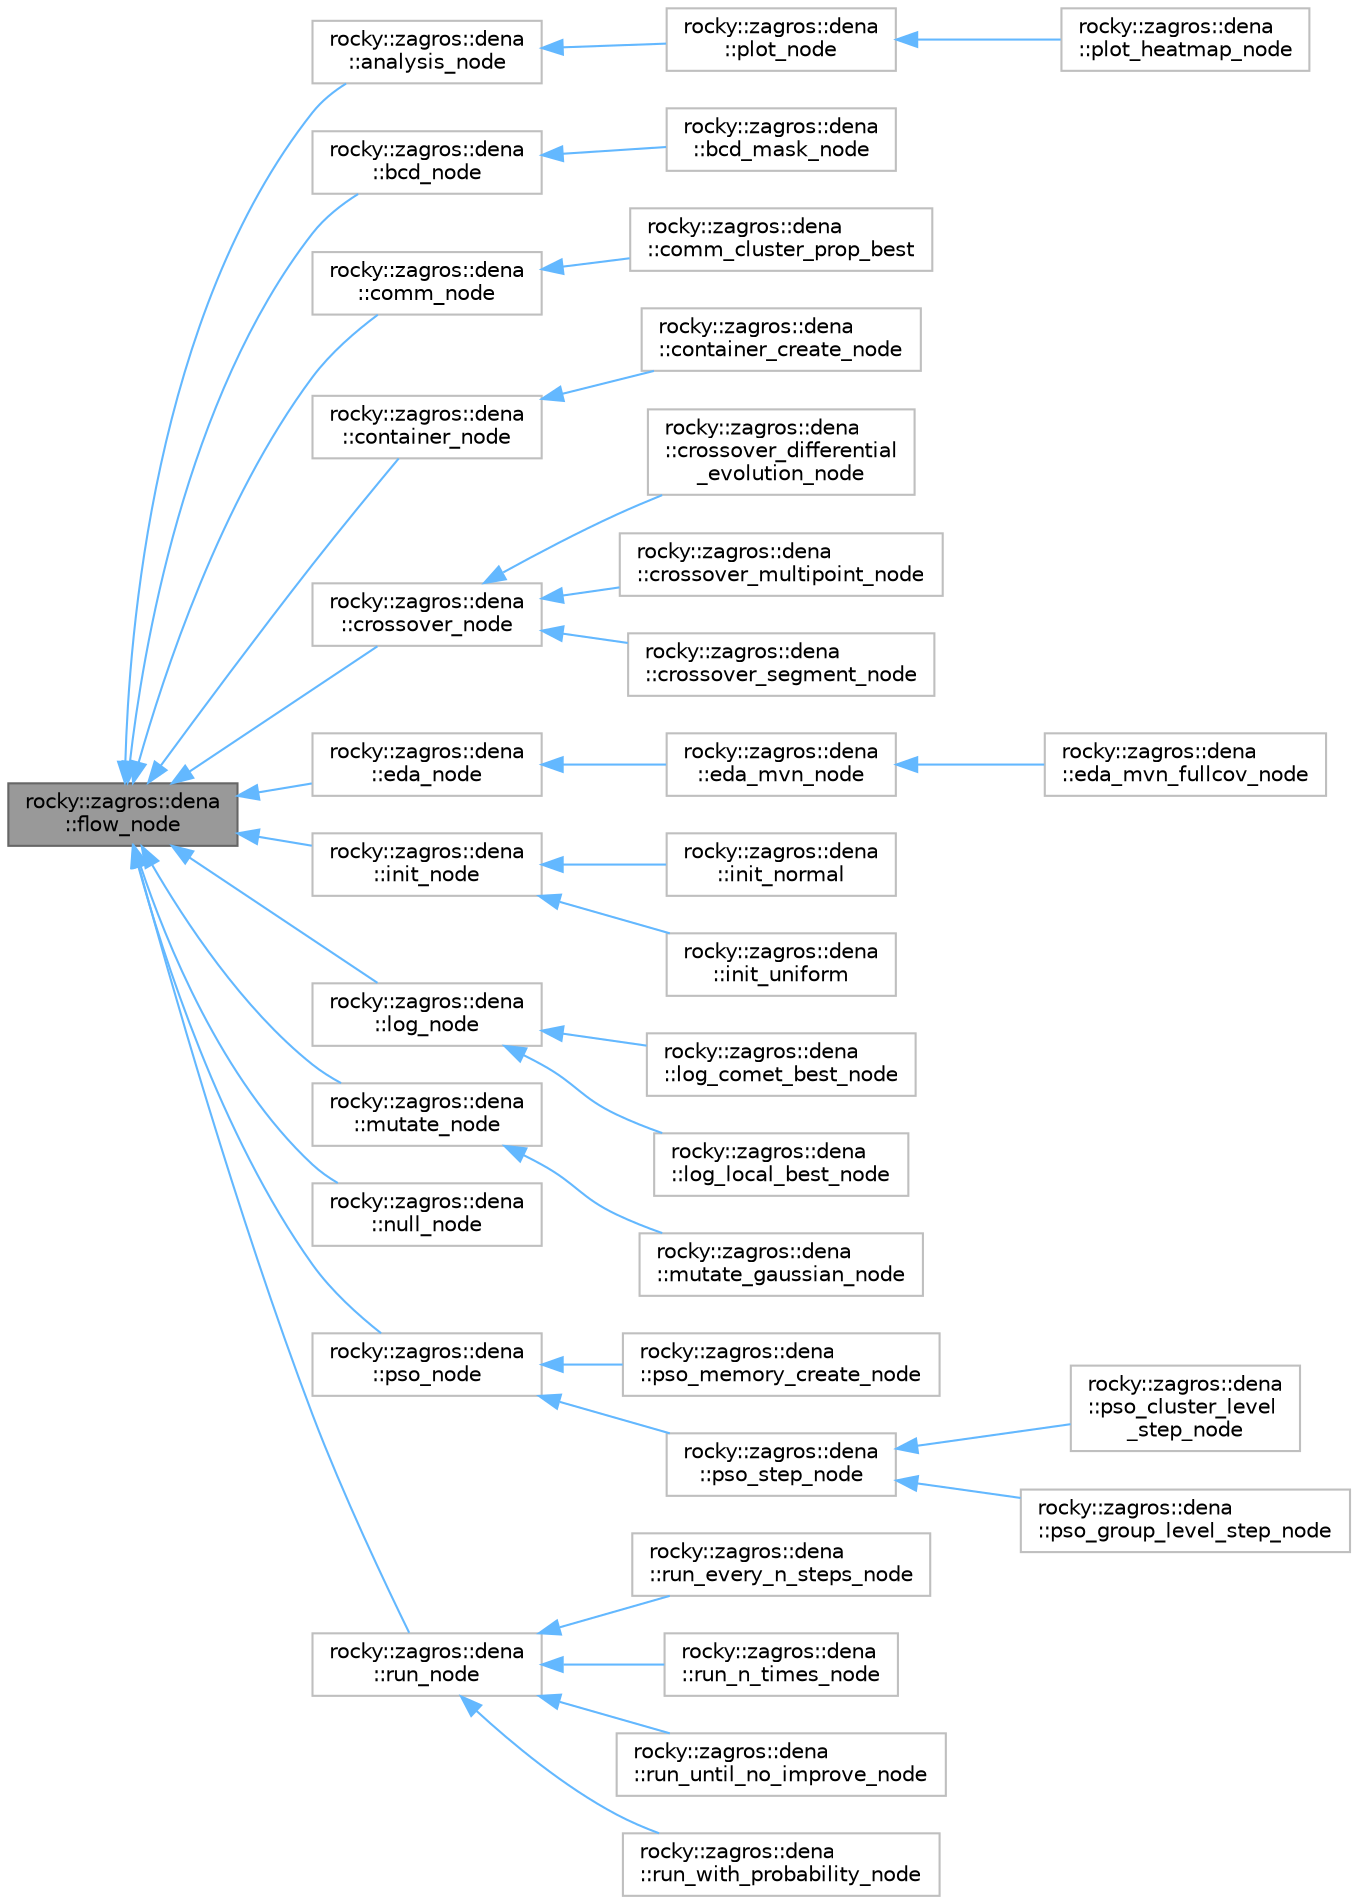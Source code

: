 digraph "rocky::zagros::dena::flow_node"
{
 // LATEX_PDF_SIZE
  bgcolor="transparent";
  edge [fontname=Helvetica,fontsize=10,labelfontname=Helvetica,labelfontsize=10];
  node [fontname=Helvetica,fontsize=10,shape=box,height=0.2,width=0.4];
  rankdir="LR";
  Node1 [label="rocky::zagros::dena\l::flow_node",height=0.2,width=0.4,color="gray40", fillcolor="grey60", style="filled", fontcolor="black",tooltip="abstract flow node"];
  Node1 -> Node2 [dir="back",color="steelblue1",style="solid"];
  Node2 [label="rocky::zagros::dena\l::analysis_node",height=0.2,width=0.4,color="grey75", fillcolor="white", style="filled",URL="$structrocky_1_1zagros_1_1dena_1_1analysis__node.html",tooltip=" "];
  Node2 -> Node3 [dir="back",color="steelblue1",style="solid"];
  Node3 [label="rocky::zagros::dena\l::plot_node",height=0.2,width=0.4,color="grey75", fillcolor="white", style="filled",URL="$structrocky_1_1zagros_1_1dena_1_1plot__node.html",tooltip=" "];
  Node3 -> Node4 [dir="back",color="steelblue1",style="solid"];
  Node4 [label="rocky::zagros::dena\l::plot_heatmap_node",height=0.2,width=0.4,color="grey75", fillcolor="white", style="filled",URL="$structrocky_1_1zagros_1_1dena_1_1plot__heatmap__node.html",tooltip=" "];
  Node1 -> Node5 [dir="back",color="steelblue1",style="solid"];
  Node5 [label="rocky::zagros::dena\l::bcd_node",height=0.2,width=0.4,color="grey75", fillcolor="white", style="filled",URL="$structrocky_1_1zagros_1_1dena_1_1bcd__node.html",tooltip=" "];
  Node5 -> Node6 [dir="back",color="steelblue1",style="solid"];
  Node6 [label="rocky::zagros::dena\l::bcd_mask_node",height=0.2,width=0.4,color="grey75", fillcolor="white", style="filled",URL="$structrocky_1_1zagros_1_1dena_1_1bcd__mask__node.html",tooltip=" "];
  Node1 -> Node7 [dir="back",color="steelblue1",style="solid"];
  Node7 [label="rocky::zagros::dena\l::comm_node",height=0.2,width=0.4,color="grey75", fillcolor="white", style="filled",URL="$structrocky_1_1zagros_1_1dena_1_1comm__node.html",tooltip=" "];
  Node7 -> Node8 [dir="back",color="steelblue1",style="solid"];
  Node8 [label="rocky::zagros::dena\l::comm_cluster_prop_best",height=0.2,width=0.4,color="grey75", fillcolor="white", style="filled",URL="$structrocky_1_1zagros_1_1dena_1_1comm__cluster__prop__best.html",tooltip=" "];
  Node1 -> Node9 [dir="back",color="steelblue1",style="solid"];
  Node9 [label="rocky::zagros::dena\l::container_node",height=0.2,width=0.4,color="grey75", fillcolor="white", style="filled",URL="$structrocky_1_1zagros_1_1dena_1_1container__node.html",tooltip=" "];
  Node9 -> Node10 [dir="back",color="steelblue1",style="solid"];
  Node10 [label="rocky::zagros::dena\l::container_create_node",height=0.2,width=0.4,color="grey75", fillcolor="white", style="filled",URL="$structrocky_1_1zagros_1_1dena_1_1container__create__node.html",tooltip=" "];
  Node1 -> Node11 [dir="back",color="steelblue1",style="solid"];
  Node11 [label="rocky::zagros::dena\l::crossover_node",height=0.2,width=0.4,color="grey75", fillcolor="white", style="filled",URL="$structrocky_1_1zagros_1_1dena_1_1crossover__node.html",tooltip=" "];
  Node11 -> Node12 [dir="back",color="steelblue1",style="solid"];
  Node12 [label="rocky::zagros::dena\l::crossover_differential\l_evolution_node",height=0.2,width=0.4,color="grey75", fillcolor="white", style="filled",URL="$structrocky_1_1zagros_1_1dena_1_1crossover__differential__evolution__node.html",tooltip=" "];
  Node11 -> Node13 [dir="back",color="steelblue1",style="solid"];
  Node13 [label="rocky::zagros::dena\l::crossover_multipoint_node",height=0.2,width=0.4,color="grey75", fillcolor="white", style="filled",URL="$structrocky_1_1zagros_1_1dena_1_1crossover__multipoint__node.html",tooltip=" "];
  Node11 -> Node14 [dir="back",color="steelblue1",style="solid"];
  Node14 [label="rocky::zagros::dena\l::crossover_segment_node",height=0.2,width=0.4,color="grey75", fillcolor="white", style="filled",URL="$structrocky_1_1zagros_1_1dena_1_1crossover__segment__node.html",tooltip=" "];
  Node1 -> Node15 [dir="back",color="steelblue1",style="solid"];
  Node15 [label="rocky::zagros::dena\l::eda_node",height=0.2,width=0.4,color="grey75", fillcolor="white", style="filled",URL="$structrocky_1_1zagros_1_1dena_1_1eda__node.html",tooltip=" "];
  Node15 -> Node16 [dir="back",color="steelblue1",style="solid"];
  Node16 [label="rocky::zagros::dena\l::eda_mvn_node",height=0.2,width=0.4,color="grey75", fillcolor="white", style="filled",URL="$structrocky_1_1zagros_1_1dena_1_1eda__mvn__node.html",tooltip=" "];
  Node16 -> Node17 [dir="back",color="steelblue1",style="solid"];
  Node17 [label="rocky::zagros::dena\l::eda_mvn_fullcov_node",height=0.2,width=0.4,color="grey75", fillcolor="white", style="filled",URL="$structrocky_1_1zagros_1_1dena_1_1eda__mvn__fullcov__node.html",tooltip=" "];
  Node1 -> Node18 [dir="back",color="steelblue1",style="solid"];
  Node18 [label="rocky::zagros::dena\l::init_node",height=0.2,width=0.4,color="grey75", fillcolor="white", style="filled",URL="$structrocky_1_1zagros_1_1dena_1_1init__node.html",tooltip=" "];
  Node18 -> Node19 [dir="back",color="steelblue1",style="solid"];
  Node19 [label="rocky::zagros::dena\l::init_normal",height=0.2,width=0.4,color="grey75", fillcolor="white", style="filled",URL="$structrocky_1_1zagros_1_1dena_1_1init__normal.html",tooltip=" "];
  Node18 -> Node20 [dir="back",color="steelblue1",style="solid"];
  Node20 [label="rocky::zagros::dena\l::init_uniform",height=0.2,width=0.4,color="grey75", fillcolor="white", style="filled",URL="$structrocky_1_1zagros_1_1dena_1_1init__uniform.html",tooltip=" "];
  Node1 -> Node21 [dir="back",color="steelblue1",style="solid"];
  Node21 [label="rocky::zagros::dena\l::log_node",height=0.2,width=0.4,color="grey75", fillcolor="white", style="filled",URL="$structrocky_1_1zagros_1_1dena_1_1log__node.html",tooltip=" "];
  Node21 -> Node22 [dir="back",color="steelblue1",style="solid"];
  Node22 [label="rocky::zagros::dena\l::log_comet_best_node",height=0.2,width=0.4,color="grey75", fillcolor="white", style="filled",URL="$structrocky_1_1zagros_1_1dena_1_1log__comet__best__node.html",tooltip=" "];
  Node21 -> Node23 [dir="back",color="steelblue1",style="solid"];
  Node23 [label="rocky::zagros::dena\l::log_local_best_node",height=0.2,width=0.4,color="grey75", fillcolor="white", style="filled",URL="$structrocky_1_1zagros_1_1dena_1_1log__local__best__node.html",tooltip=" "];
  Node1 -> Node24 [dir="back",color="steelblue1",style="solid"];
  Node24 [label="rocky::zagros::dena\l::mutate_node",height=0.2,width=0.4,color="grey75", fillcolor="white", style="filled",URL="$structrocky_1_1zagros_1_1dena_1_1mutate__node.html",tooltip=" "];
  Node24 -> Node25 [dir="back",color="steelblue1",style="solid"];
  Node25 [label="rocky::zagros::dena\l::mutate_gaussian_node",height=0.2,width=0.4,color="grey75", fillcolor="white", style="filled",URL="$structrocky_1_1zagros_1_1dena_1_1mutate__gaussian__node.html",tooltip=" "];
  Node1 -> Node26 [dir="back",color="steelblue1",style="solid"];
  Node26 [label="rocky::zagros::dena\l::null_node",height=0.2,width=0.4,color="grey75", fillcolor="white", style="filled",URL="$structrocky_1_1zagros_1_1dena_1_1null__node.html",tooltip=" "];
  Node1 -> Node27 [dir="back",color="steelblue1",style="solid"];
  Node27 [label="rocky::zagros::dena\l::pso_node",height=0.2,width=0.4,color="grey75", fillcolor="white", style="filled",URL="$structrocky_1_1zagros_1_1dena_1_1pso__node.html",tooltip=" "];
  Node27 -> Node28 [dir="back",color="steelblue1",style="solid"];
  Node28 [label="rocky::zagros::dena\l::pso_memory_create_node",height=0.2,width=0.4,color="grey75", fillcolor="white", style="filled",URL="$structrocky_1_1zagros_1_1dena_1_1pso__memory__create__node.html",tooltip=" "];
  Node27 -> Node29 [dir="back",color="steelblue1",style="solid"];
  Node29 [label="rocky::zagros::dena\l::pso_step_node",height=0.2,width=0.4,color="grey75", fillcolor="white", style="filled",URL="$structrocky_1_1zagros_1_1dena_1_1pso__step__node.html",tooltip=" "];
  Node29 -> Node30 [dir="back",color="steelblue1",style="solid"];
  Node30 [label="rocky::zagros::dena\l::pso_cluster_level\l_step_node",height=0.2,width=0.4,color="grey75", fillcolor="white", style="filled",URL="$structrocky_1_1zagros_1_1dena_1_1pso__cluster__level__step__node.html",tooltip=" "];
  Node29 -> Node31 [dir="back",color="steelblue1",style="solid"];
  Node31 [label="rocky::zagros::dena\l::pso_group_level_step_node",height=0.2,width=0.4,color="grey75", fillcolor="white", style="filled",URL="$structrocky_1_1zagros_1_1dena_1_1pso__group__level__step__node.html",tooltip=" "];
  Node1 -> Node32 [dir="back",color="steelblue1",style="solid"];
  Node32 [label="rocky::zagros::dena\l::run_node",height=0.2,width=0.4,color="grey75", fillcolor="white", style="filled",URL="$structrocky_1_1zagros_1_1dena_1_1run__node.html",tooltip=" "];
  Node32 -> Node33 [dir="back",color="steelblue1",style="solid"];
  Node33 [label="rocky::zagros::dena\l::run_every_n_steps_node",height=0.2,width=0.4,color="grey75", fillcolor="white", style="filled",URL="$structrocky_1_1zagros_1_1dena_1_1run__every__n__steps__node.html",tooltip=" "];
  Node32 -> Node34 [dir="back",color="steelblue1",style="solid"];
  Node34 [label="rocky::zagros::dena\l::run_n_times_node",height=0.2,width=0.4,color="grey75", fillcolor="white", style="filled",URL="$structrocky_1_1zagros_1_1dena_1_1run__n__times__node.html",tooltip=" "];
  Node32 -> Node35 [dir="back",color="steelblue1",style="solid"];
  Node35 [label="rocky::zagros::dena\l::run_until_no_improve_node",height=0.2,width=0.4,color="grey75", fillcolor="white", style="filled",URL="$structrocky_1_1zagros_1_1dena_1_1run__until__no__improve__node.html",tooltip=" "];
  Node32 -> Node36 [dir="back",color="steelblue1",style="solid"];
  Node36 [label="rocky::zagros::dena\l::run_with_probability_node",height=0.2,width=0.4,color="grey75", fillcolor="white", style="filled",URL="$structrocky_1_1zagros_1_1dena_1_1run__with__probability__node.html",tooltip=" "];
}
